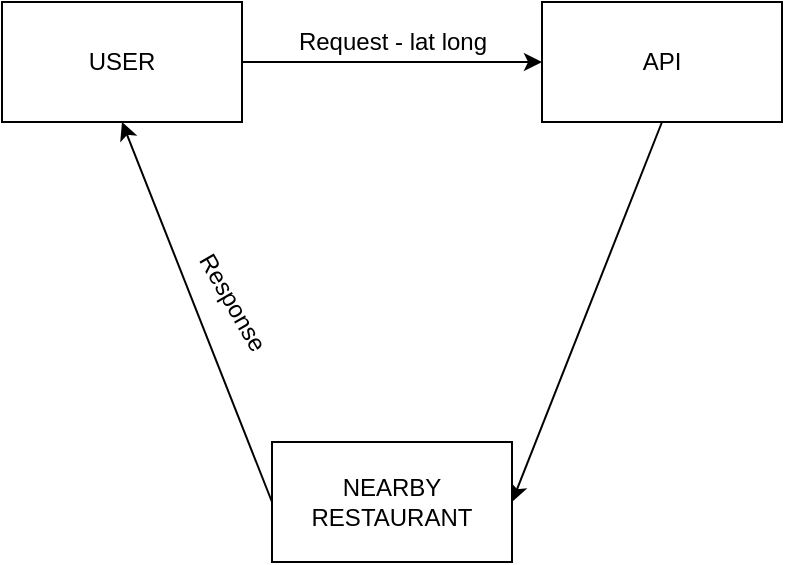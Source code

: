 <mxfile>
    <diagram id="Nmf2hK-jEau9TCxzpuLK" name="Page-1">
        <mxGraphModel dx="619" dy="395" grid="1" gridSize="10" guides="1" tooltips="1" connect="1" arrows="1" fold="1" page="1" pageScale="1" pageWidth="827" pageHeight="1169" math="0" shadow="0">
            <root>
                <mxCell id="0"/>
                <mxCell id="1" parent="0"/>
                <mxCell id="4" style="edgeStyle=none;html=1;exitX=1;exitY=0.5;exitDx=0;exitDy=0;entryX=0;entryY=0.5;entryDx=0;entryDy=0;" edge="1" parent="1" source="2" target="3">
                    <mxGeometry relative="1" as="geometry"/>
                </mxCell>
                <mxCell id="2" value="USER" style="rounded=0;whiteSpace=wrap;html=1;" vertex="1" parent="1">
                    <mxGeometry x="20" y="60" width="120" height="60" as="geometry"/>
                </mxCell>
                <mxCell id="7" value="" style="edgeStyle=none;html=1;exitX=0.5;exitY=1;exitDx=0;exitDy=0;entryX=1;entryY=0.5;entryDx=0;entryDy=0;" edge="1" parent="1" source="3" target="6">
                    <mxGeometry relative="1" as="geometry"/>
                </mxCell>
                <mxCell id="3" value="API" style="rounded=0;whiteSpace=wrap;html=1;" vertex="1" parent="1">
                    <mxGeometry x="290" y="60" width="120" height="60" as="geometry"/>
                </mxCell>
                <mxCell id="5" value="Request - lat long" style="text;html=1;align=center;verticalAlign=middle;resizable=0;points=[];autosize=1;strokeColor=none;fillColor=none;" vertex="1" parent="1">
                    <mxGeometry x="160" y="70" width="110" height="20" as="geometry"/>
                </mxCell>
                <mxCell id="9" style="edgeStyle=none;html=1;exitX=0;exitY=0.5;exitDx=0;exitDy=0;entryX=0.5;entryY=1;entryDx=0;entryDy=0;" edge="1" parent="1" source="6" target="2">
                    <mxGeometry relative="1" as="geometry"/>
                </mxCell>
                <mxCell id="6" value="NEARBY RESTAURANT" style="whiteSpace=wrap;html=1;rounded=0;" vertex="1" parent="1">
                    <mxGeometry x="155" y="280" width="120" height="60" as="geometry"/>
                </mxCell>
                <mxCell id="8" value="Response" style="text;html=1;align=center;verticalAlign=middle;resizable=0;points=[];autosize=1;strokeColor=none;fillColor=none;rotation=60;" vertex="1" parent="1">
                    <mxGeometry x="100" y="200" width="70" height="20" as="geometry"/>
                </mxCell>
            </root>
        </mxGraphModel>
    </diagram>
</mxfile>